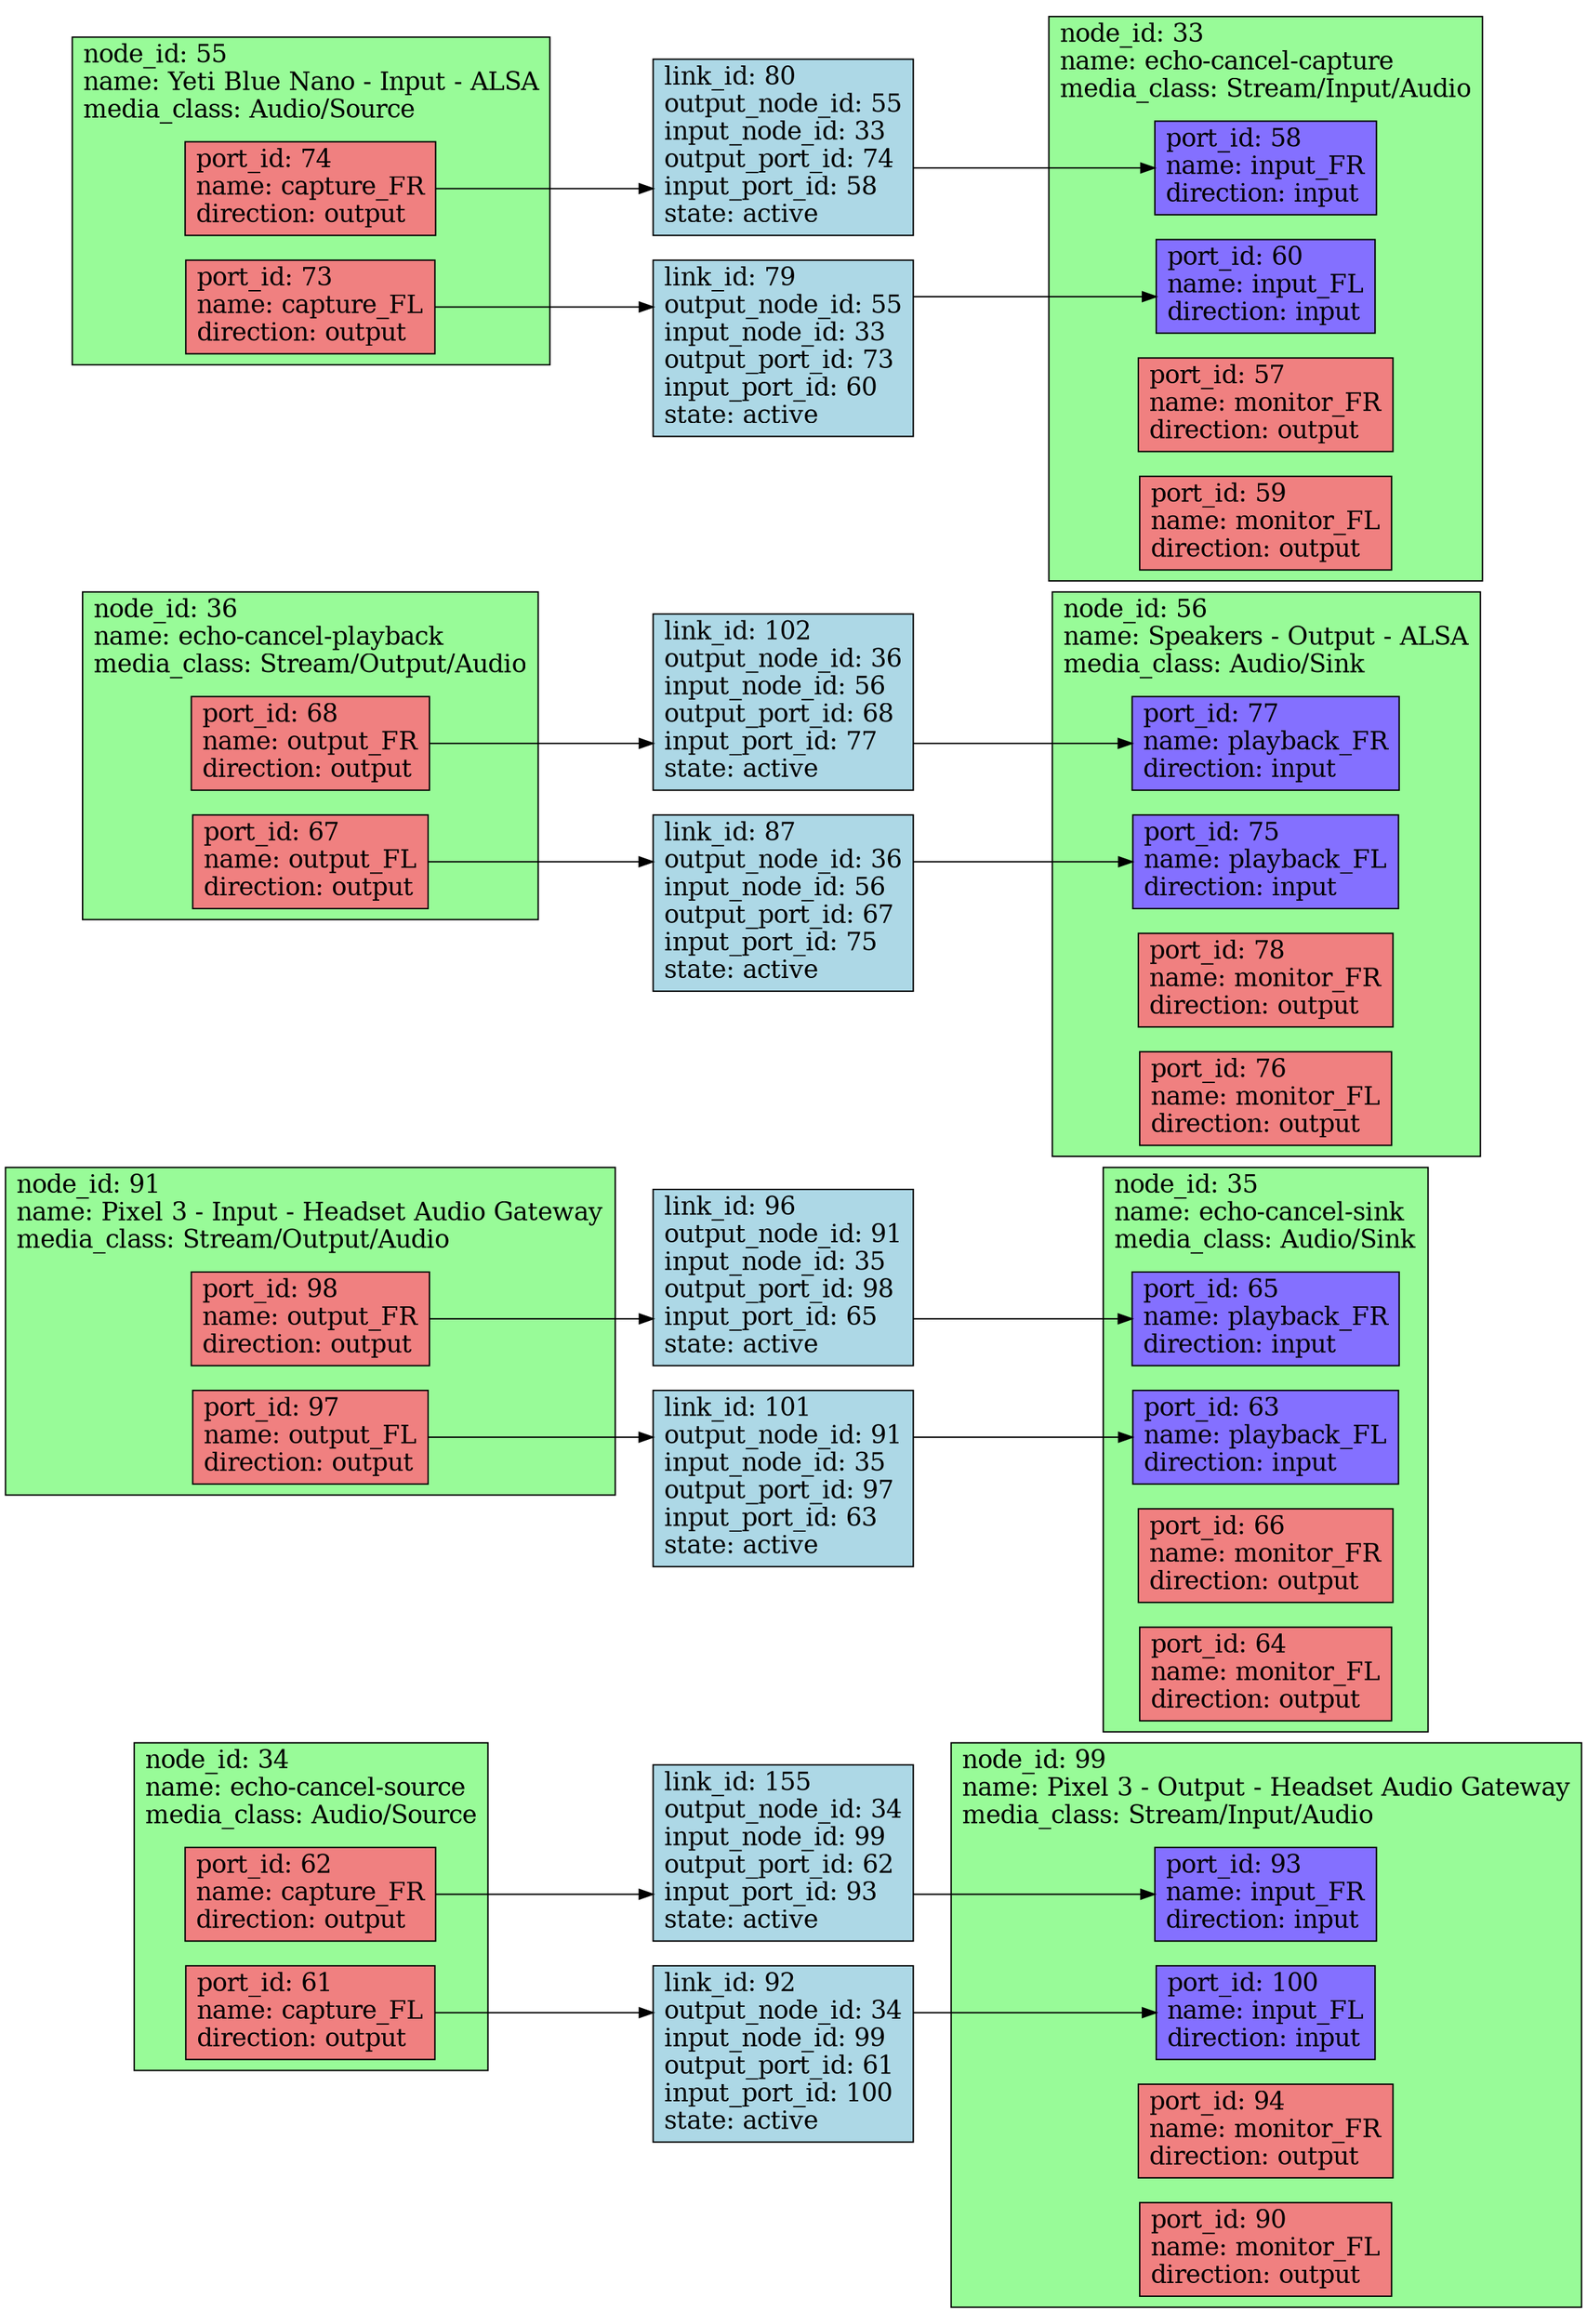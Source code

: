 digraph pipewire {
fontsize = 18;
rankdir = "LR";
splines = ortho;
link_155 [shape=box fontsize=18 style=filled fillcolor=lightblue];
link_155 [label="link_id: 155\loutput_node_id: 34\linput_node_id: 99\loutput_port_id: 62\linput_port_id: 93\lstate: active\l"];
port_62 -> link_155 -> port_93;
link_92 [shape=box fontsize=18 style=filled fillcolor=lightblue];
link_92 [label="link_id: 92\loutput_node_id: 34\linput_node_id: 99\loutput_port_id: 61\linput_port_id: 100\lstate: active\l"];
port_61 -> link_92 -> port_100;
link_96 [shape=box fontsize=18 style=filled fillcolor=lightblue];
link_96 [label="link_id: 96\loutput_node_id: 91\linput_node_id: 35\loutput_port_id: 98\linput_port_id: 65\lstate: active\l"];
port_98 -> link_96 -> port_65;
link_101 [shape=box fontsize=18 style=filled fillcolor=lightblue];
link_101 [label="link_id: 101\loutput_node_id: 91\linput_node_id: 35\loutput_port_id: 97\linput_port_id: 63\lstate: active\l"];
port_97 -> link_101 -> port_63;
subgraph cluster_node_99 {
bgcolor=palegreen;
label="node_id: 99\lname: Pixel 3 - Output - Headset Audio Gateway\lmedia_class: Stream/Input/Audio\l"
port_94 [shape=box fontsize=18 style=filled fillcolor=lightcoral];
port_94 [label="port_id: 94\lname: monitor_FR\ldirection: output\l"];
port_93 [shape=box fontsize=18 style=filled fillcolor=lightslateblue];
port_93 [label="port_id: 93\lname: input_FR\ldirection: input\l"];
port_90 [shape=box fontsize=18 style=filled fillcolor=lightcoral];
port_90 [label="port_id: 90\lname: monitor_FL\ldirection: output\l"];
port_100 [shape=box fontsize=18 style=filled fillcolor=lightslateblue];
port_100 [label="port_id: 100\lname: input_FL\ldirection: input\l"];
}
subgraph cluster_node_91 {
bgcolor=palegreen;
label="node_id: 91\lname: Pixel 3 - Input - Headset Audio Gateway\lmedia_class: Stream/Output/Audio\l"
port_98 [shape=box fontsize=18 style=filled fillcolor=lightcoral];
port_98 [label="port_id: 98\lname: output_FR\ldirection: output\l"];
port_97 [shape=box fontsize=18 style=filled fillcolor=lightcoral];
port_97 [label="port_id: 97\lname: output_FL\ldirection: output\l"];
}
link_102 [shape=box fontsize=18 style=filled fillcolor=lightblue];
link_102 [label="link_id: 102\loutput_node_id: 36\linput_node_id: 56\loutput_port_id: 68\linput_port_id: 77\lstate: active\l"];
port_68 -> link_102 -> port_77;
link_87 [shape=box fontsize=18 style=filled fillcolor=lightblue];
link_87 [label="link_id: 87\loutput_node_id: 36\linput_node_id: 56\loutput_port_id: 67\linput_port_id: 75\lstate: active\l"];
port_67 -> link_87 -> port_75;
link_80 [shape=box fontsize=18 style=filled fillcolor=lightblue];
link_80 [label="link_id: 80\loutput_node_id: 55\linput_node_id: 33\loutput_port_id: 74\linput_port_id: 58\lstate: active\l"];
port_74 -> link_80 -> port_58;
link_79 [shape=box fontsize=18 style=filled fillcolor=lightblue];
link_79 [label="link_id: 79\loutput_node_id: 55\linput_node_id: 33\loutput_port_id: 73\linput_port_id: 60\lstate: active\l"];
port_73 -> link_79 -> port_60;
subgraph cluster_node_56 {
bgcolor=palegreen;
label="node_id: 56\lname: Speakers - Output - ALSA\lmedia_class: Audio/Sink\l"
port_78 [shape=box fontsize=18 style=filled fillcolor=lightcoral];
port_78 [label="port_id: 78\lname: monitor_FR\ldirection: output\l"];
port_77 [shape=box fontsize=18 style=filled fillcolor=lightslateblue];
port_77 [label="port_id: 77\lname: playback_FR\ldirection: input\l"];
port_76 [shape=box fontsize=18 style=filled fillcolor=lightcoral];
port_76 [label="port_id: 76\lname: monitor_FL\ldirection: output\l"];
port_75 [shape=box fontsize=18 style=filled fillcolor=lightslateblue];
port_75 [label="port_id: 75\lname: playback_FL\ldirection: input\l"];
}
subgraph cluster_node_55 {
bgcolor=palegreen;
label="node_id: 55\lname: Yeti Blue Nano - Input - ALSA\lmedia_class: Audio/Source\l"
port_74 [shape=box fontsize=18 style=filled fillcolor=lightcoral];
port_74 [label="port_id: 74\lname: capture_FR\ldirection: output\l"];
port_73 [shape=box fontsize=18 style=filled fillcolor=lightcoral];
port_73 [label="port_id: 73\lname: capture_FL\ldirection: output\l"];
}
subgraph cluster_node_36 {
bgcolor=palegreen;
label="node_id: 36\lname: echo-cancel-playback\lmedia_class: Stream/Output/Audio\l"
port_68 [shape=box fontsize=18 style=filled fillcolor=lightcoral];
port_68 [label="port_id: 68\lname: output_FR\ldirection: output\l"];
port_67 [shape=box fontsize=18 style=filled fillcolor=lightcoral];
port_67 [label="port_id: 67\lname: output_FL\ldirection: output\l"];
}
subgraph cluster_node_35 {
bgcolor=palegreen;
label="node_id: 35\lname: echo-cancel-sink\lmedia_class: Audio/Sink\l"
port_66 [shape=box fontsize=18 style=filled fillcolor=lightcoral];
port_66 [label="port_id: 66\lname: monitor_FR\ldirection: output\l"];
port_65 [shape=box fontsize=18 style=filled fillcolor=lightslateblue];
port_65 [label="port_id: 65\lname: playback_FR\ldirection: input\l"];
port_64 [shape=box fontsize=18 style=filled fillcolor=lightcoral];
port_64 [label="port_id: 64\lname: monitor_FL\ldirection: output\l"];
port_63 [shape=box fontsize=18 style=filled fillcolor=lightslateblue];
port_63 [label="port_id: 63\lname: playback_FL\ldirection: input\l"];
}
subgraph cluster_node_34 {
bgcolor=palegreen;
label="node_id: 34\lname: echo-cancel-source\lmedia_class: Audio/Source\l"
port_62 [shape=box fontsize=18 style=filled fillcolor=lightcoral];
port_62 [label="port_id: 62\lname: capture_FR\ldirection: output\l"];
port_61 [shape=box fontsize=18 style=filled fillcolor=lightcoral];
port_61 [label="port_id: 61\lname: capture_FL\ldirection: output\l"];
}
subgraph cluster_node_33 {
bgcolor=palegreen;
label="node_id: 33\lname: echo-cancel-capture\lmedia_class: Stream/Input/Audio\l"
port_57 [shape=box fontsize=18 style=filled fillcolor=lightcoral];
port_57 [label="port_id: 57\lname: monitor_FR\ldirection: output\l"];
port_58 [shape=box fontsize=18 style=filled fillcolor=lightslateblue];
port_58 [label="port_id: 58\lname: input_FR\ldirection: input\l"];
port_59 [shape=box fontsize=18 style=filled fillcolor=lightcoral];
port_59 [label="port_id: 59\lname: monitor_FL\ldirection: output\l"];
port_60 [shape=box fontsize=18 style=filled fillcolor=lightslateblue];
port_60 [label="port_id: 60\lname: input_FL\ldirection: input\l"];
}
}
